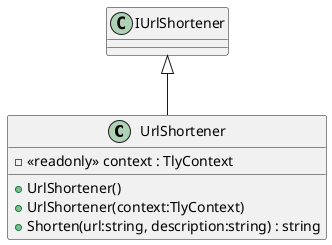 @startuml
class UrlShortener {
    - <<readonly>> context : TlyContext
    + UrlShortener()
    + UrlShortener(context:TlyContext)
    + Shorten(url:string, description:string) : string
}
IUrlShortener <|-- UrlShortener
@enduml
